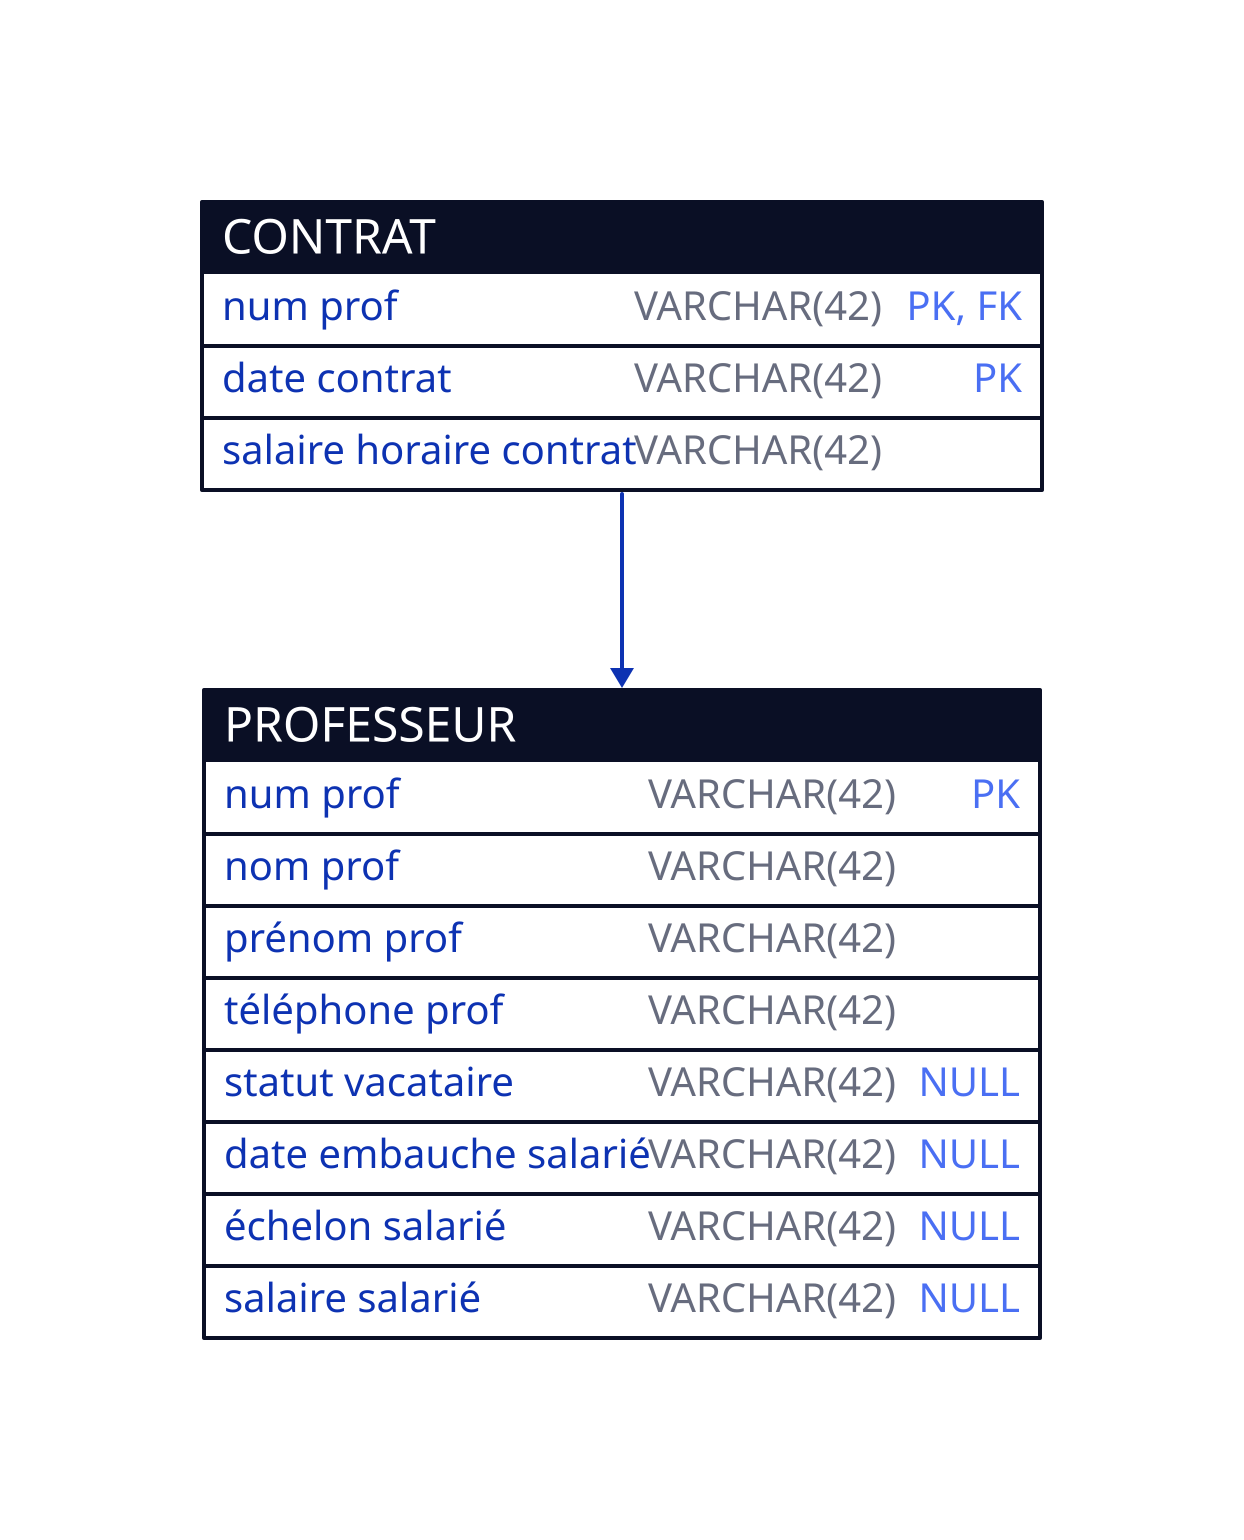 "CONTRAT": { shape: sql_table
  "num prof":                VARCHAR(42) {constraint: [PK; FK]}
  "date contrat":            VARCHAR(42) {constraint: PK}
  "salaire horaire contrat": VARCHAR(42) 
}

"PROFESSEUR": { shape: sql_table
  "num prof":              VARCHAR(42) {constraint: PK}
  "nom prof":              VARCHAR(42) 
  "prénom prof":           VARCHAR(42) 
  "téléphone prof":        VARCHAR(42) 
  "statut vacataire":      VARCHAR(42) {constraint: "NULL"}
  "date embauche salarié": VARCHAR(42) {constraint: "NULL"}
  "échelon salarié":       VARCHAR(42) {constraint: "NULL"}
  "salaire salarié":       VARCHAR(42) {constraint: "NULL"}
}

"CONTRAT"."num prof" -> "PROFESSEUR"."num prof"
